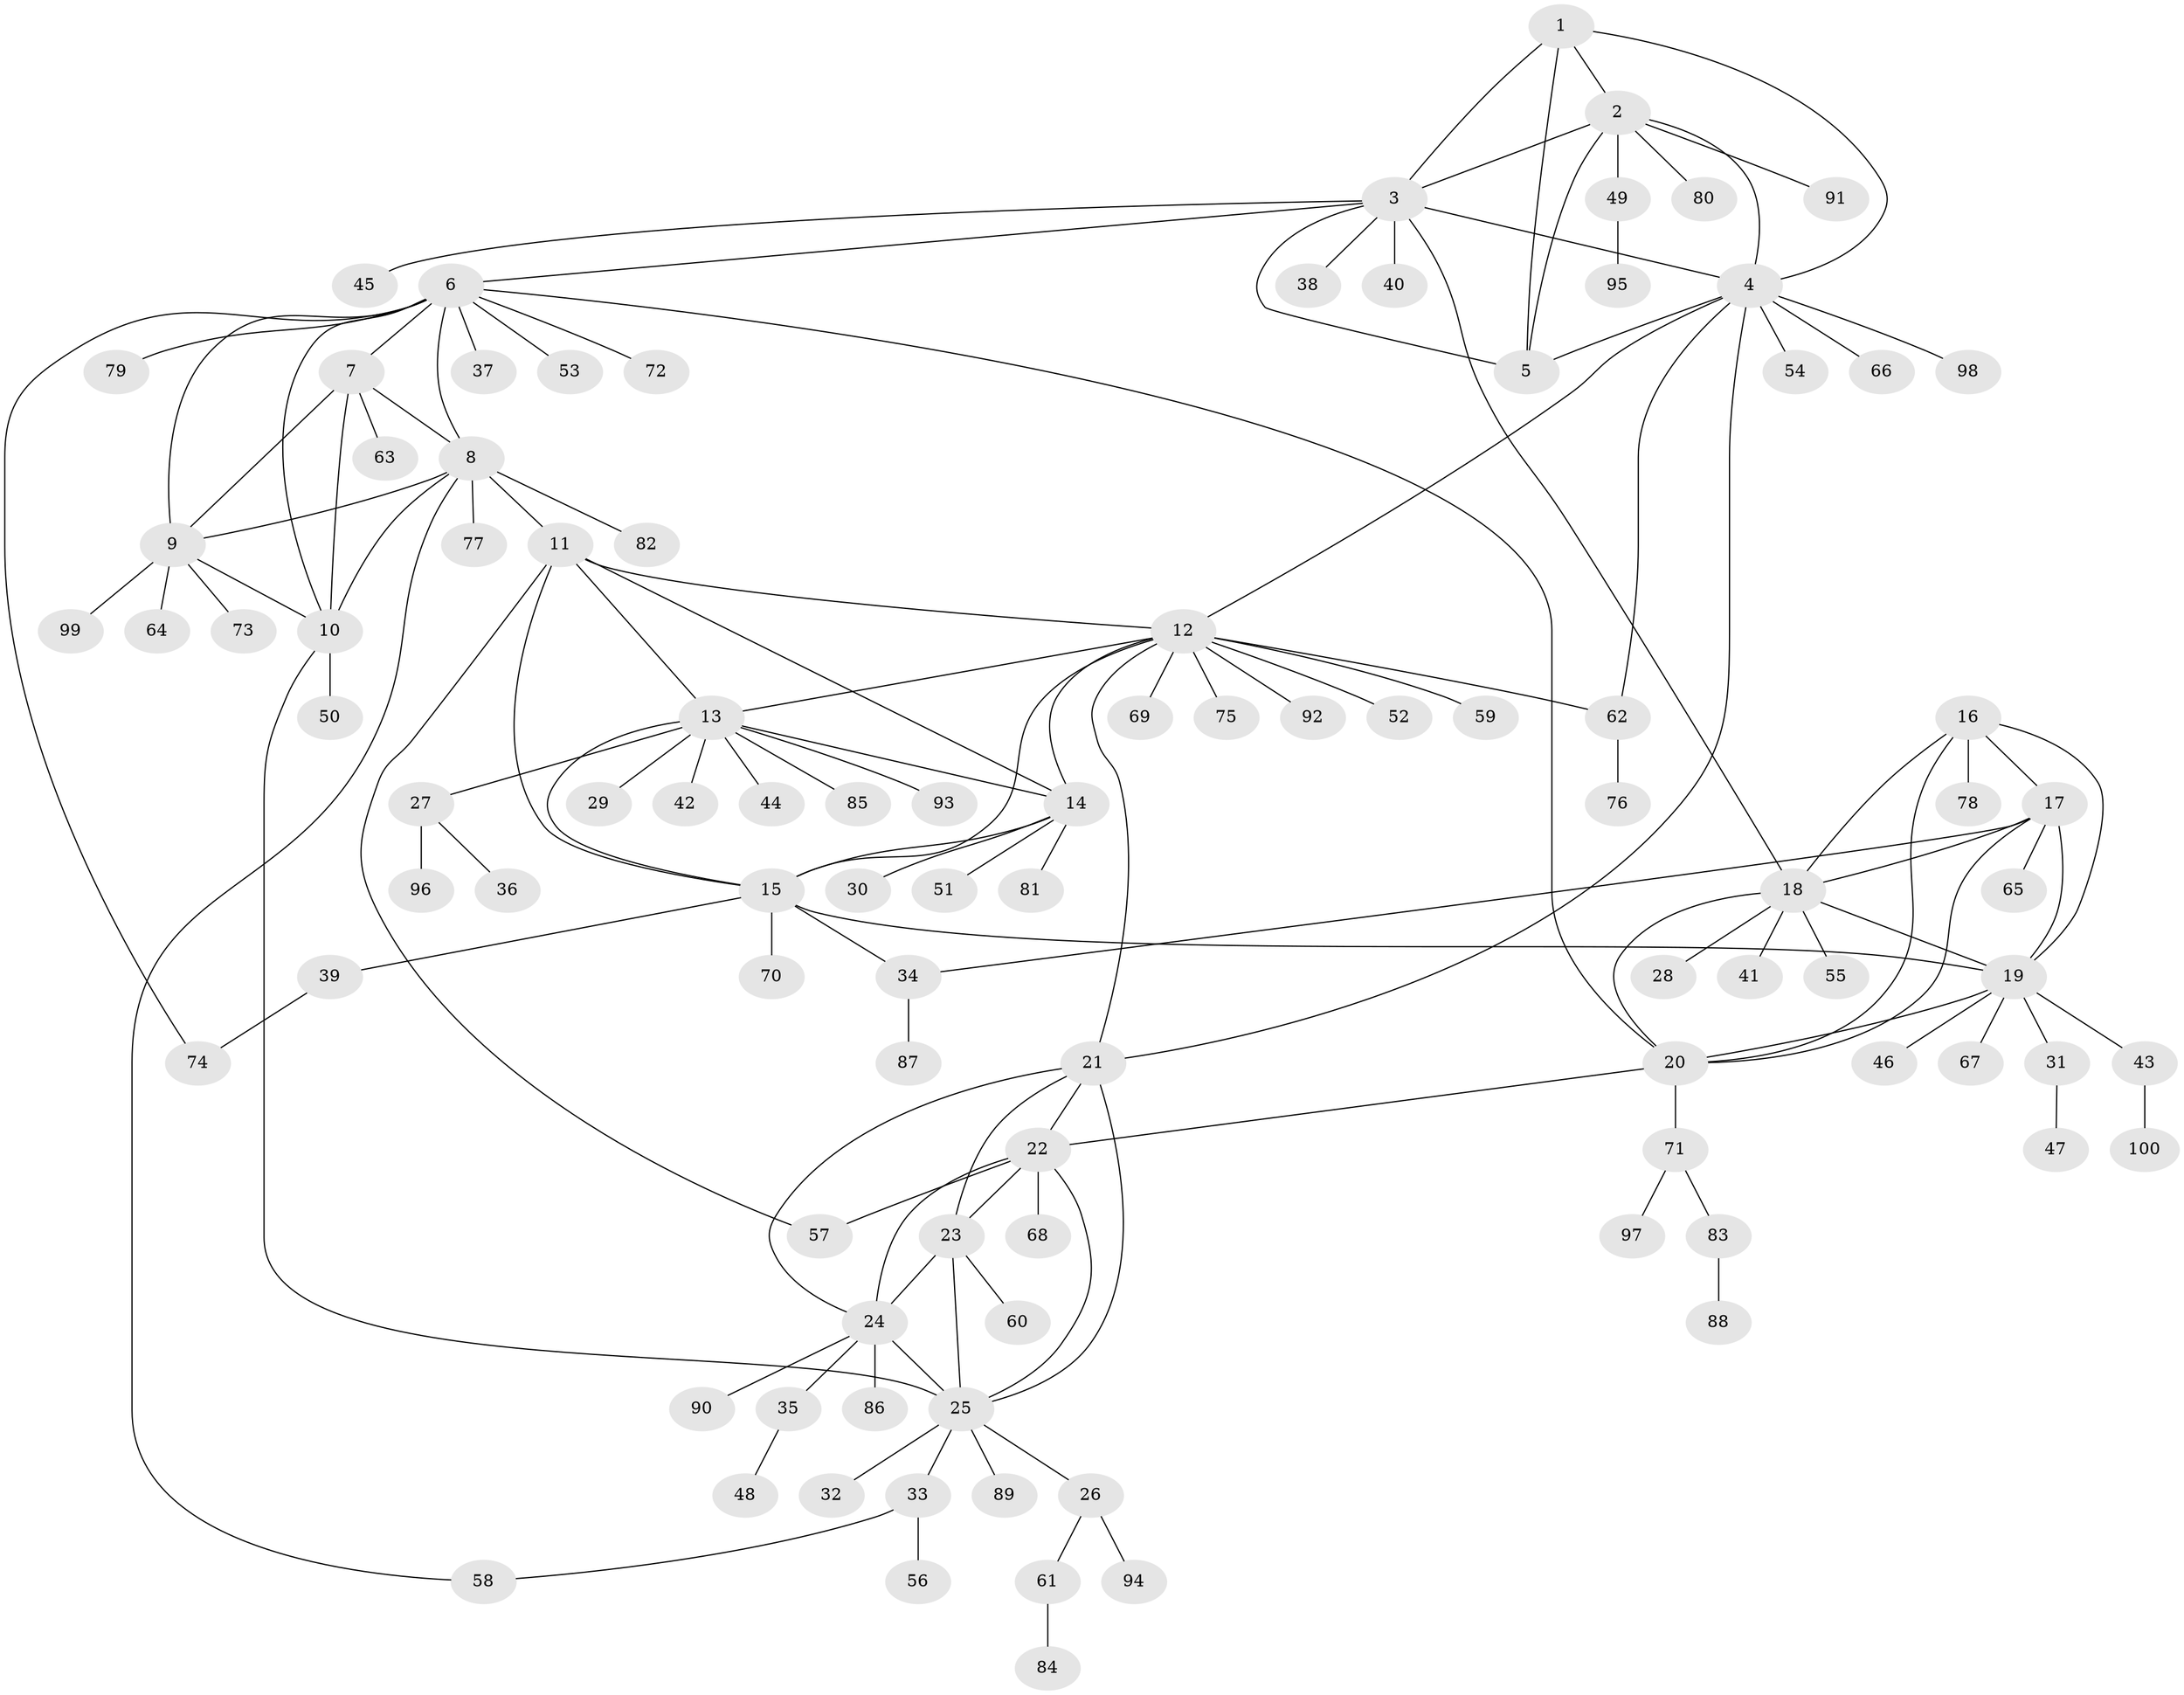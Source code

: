 // Generated by graph-tools (version 1.1) at 2025/02/03/09/25 03:02:39]
// undirected, 100 vertices, 140 edges
graph export_dot {
graph [start="1"]
  node [color=gray90,style=filled];
  1;
  2;
  3;
  4;
  5;
  6;
  7;
  8;
  9;
  10;
  11;
  12;
  13;
  14;
  15;
  16;
  17;
  18;
  19;
  20;
  21;
  22;
  23;
  24;
  25;
  26;
  27;
  28;
  29;
  30;
  31;
  32;
  33;
  34;
  35;
  36;
  37;
  38;
  39;
  40;
  41;
  42;
  43;
  44;
  45;
  46;
  47;
  48;
  49;
  50;
  51;
  52;
  53;
  54;
  55;
  56;
  57;
  58;
  59;
  60;
  61;
  62;
  63;
  64;
  65;
  66;
  67;
  68;
  69;
  70;
  71;
  72;
  73;
  74;
  75;
  76;
  77;
  78;
  79;
  80;
  81;
  82;
  83;
  84;
  85;
  86;
  87;
  88;
  89;
  90;
  91;
  92;
  93;
  94;
  95;
  96;
  97;
  98;
  99;
  100;
  1 -- 2;
  1 -- 3;
  1 -- 4;
  1 -- 5;
  2 -- 3;
  2 -- 4;
  2 -- 5;
  2 -- 49;
  2 -- 80;
  2 -- 91;
  3 -- 4;
  3 -- 5;
  3 -- 6;
  3 -- 18;
  3 -- 38;
  3 -- 40;
  3 -- 45;
  4 -- 5;
  4 -- 12;
  4 -- 21;
  4 -- 54;
  4 -- 62;
  4 -- 66;
  4 -- 98;
  6 -- 7;
  6 -- 8;
  6 -- 9;
  6 -- 10;
  6 -- 20;
  6 -- 37;
  6 -- 53;
  6 -- 72;
  6 -- 74;
  6 -- 79;
  7 -- 8;
  7 -- 9;
  7 -- 10;
  7 -- 63;
  8 -- 9;
  8 -- 10;
  8 -- 11;
  8 -- 58;
  8 -- 77;
  8 -- 82;
  9 -- 10;
  9 -- 64;
  9 -- 73;
  9 -- 99;
  10 -- 25;
  10 -- 50;
  11 -- 12;
  11 -- 13;
  11 -- 14;
  11 -- 15;
  11 -- 57;
  12 -- 13;
  12 -- 14;
  12 -- 15;
  12 -- 21;
  12 -- 52;
  12 -- 59;
  12 -- 62;
  12 -- 69;
  12 -- 75;
  12 -- 92;
  13 -- 14;
  13 -- 15;
  13 -- 27;
  13 -- 29;
  13 -- 42;
  13 -- 44;
  13 -- 85;
  13 -- 93;
  14 -- 15;
  14 -- 30;
  14 -- 51;
  14 -- 81;
  15 -- 19;
  15 -- 34;
  15 -- 39;
  15 -- 70;
  16 -- 17;
  16 -- 18;
  16 -- 19;
  16 -- 20;
  16 -- 78;
  17 -- 18;
  17 -- 19;
  17 -- 20;
  17 -- 34;
  17 -- 65;
  18 -- 19;
  18 -- 20;
  18 -- 28;
  18 -- 41;
  18 -- 55;
  19 -- 20;
  19 -- 31;
  19 -- 43;
  19 -- 46;
  19 -- 67;
  20 -- 22;
  20 -- 71;
  21 -- 22;
  21 -- 23;
  21 -- 24;
  21 -- 25;
  22 -- 23;
  22 -- 24;
  22 -- 25;
  22 -- 57;
  22 -- 68;
  23 -- 24;
  23 -- 25;
  23 -- 60;
  24 -- 25;
  24 -- 35;
  24 -- 86;
  24 -- 90;
  25 -- 26;
  25 -- 32;
  25 -- 33;
  25 -- 89;
  26 -- 61;
  26 -- 94;
  27 -- 36;
  27 -- 96;
  31 -- 47;
  33 -- 56;
  33 -- 58;
  34 -- 87;
  35 -- 48;
  39 -- 74;
  43 -- 100;
  49 -- 95;
  61 -- 84;
  62 -- 76;
  71 -- 83;
  71 -- 97;
  83 -- 88;
}
